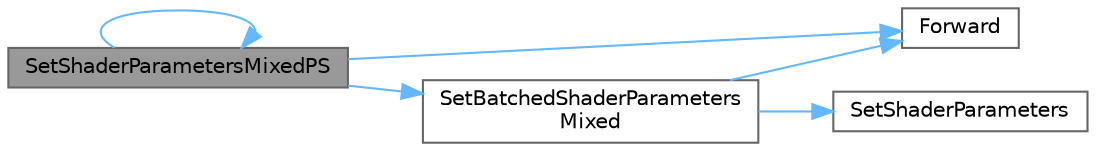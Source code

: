 digraph "SetShaderParametersMixedPS"
{
 // INTERACTIVE_SVG=YES
 // LATEX_PDF_SIZE
  bgcolor="transparent";
  edge [fontname=Helvetica,fontsize=10,labelfontname=Helvetica,labelfontsize=10];
  node [fontname=Helvetica,fontsize=10,shape=box,height=0.2,width=0.4];
  rankdir="LR";
  Node1 [id="Node000001",label="SetShaderParametersMixedPS",height=0.2,width=0.4,color="gray40", fillcolor="grey60", style="filled", fontcolor="black",tooltip="Utility to set all legacy and non-legacy parameters for a Pixel shader. Requires the shader type to i..."];
  Node1 -> Node2 [id="edge1_Node000001_Node000002",color="steelblue1",style="solid",tooltip=" "];
  Node2 [id="Node000002",label="Forward",height=0.2,width=0.4,color="grey40", fillcolor="white", style="filled",URL="$d4/d24/UnrealTemplate_8h.html#a68f280c1d561a8899a1e9e3ea8405d00",tooltip="Forward will cast a reference to an rvalue reference."];
  Node1 -> Node3 [id="edge2_Node000001_Node000003",color="steelblue1",style="solid",tooltip=" "];
  Node3 [id="Node000003",label="SetBatchedShaderParameters\lMixed",height=0.2,width=0.4,color="grey40", fillcolor="white", style="filled",URL="$d9/dfb/ShaderParameterUtils_8h.html#ae8460eca779a7151eb6e33b52d059e5e",tooltip="Utility to set all legacy and non-legacy parameters for a shader. Requires the shader type to impleme..."];
  Node3 -> Node2 [id="edge3_Node000003_Node000002",color="steelblue1",style="solid",tooltip=" "];
  Node3 -> Node4 [id="edge4_Node000003_Node000004",color="steelblue1",style="solid",tooltip=" "];
  Node4 [id="Node000004",label="SetShaderParameters",height=0.2,width=0.4,color="grey40", fillcolor="white", style="filled",URL="$dc/d10/ShaderParameterStruct_8h.html#a6d0f1aee553d43d6ecbce3f539d044b6",tooltip=" "];
  Node1 -> Node1 [id="edge5_Node000001_Node000001",color="steelblue1",style="solid",tooltip=" "];
}
